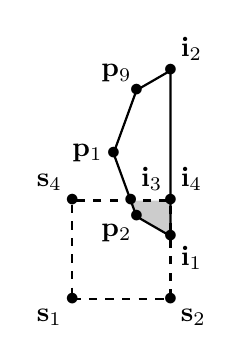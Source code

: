 \begin{tikzpicture}
\tikzstyle{tri} = [>=triangle 45]
\definecolor{Gray20}{rgb}{0.800,0.800,0.800}
\definecolor{Black}{rgb}{0.000,0.000,0.000}

\begin{scope}[Gray20,line width=0.8pt]
\coordinate (l2-p1-1) at (10.739,6.25);
\coordinate (l2-p1-2) at (10.813,6.048);
\coordinate (l2-p1-3) at (11.244,5.799);
\coordinate (l2-p1-4) at (11.244,6.25);
\fill (l2-p1-1) -- (l2-p1-2) -- (l2-p1-3) -- (l2-p1-4) -- cycle;
\end{scope}
\begin{scope}[Black,line width=0.8pt]
\coordinate (l2-p1-1) at (10.521,6.85);
\coordinate (l2-p1-2) at (10.813,6.048);
\coordinate (l2-p1-3) at (11.244,5.799);
\coordinate (l2-p1-4) at (11.244,7.901);
\coordinate (l2-p1-5) at (10.813,7.652);
\draw (l2-p1-1) -- (l2-p1-2) -- (l2-p1-3) -- (l2-p1-4) -- (l2-p1-5) -- cycle;
\end{scope}
\begin{scope}[Black,line width=0.8pt,dashed]
\coordinate (l4-p1-1) at (9.996,5.002);
\coordinate (l4-p1-2) at (11.244,5.002);
\coordinate (l4-p1-3) at (11.244,6.25);
\coordinate (l4-p1-4) at (9.996,6.25);
\draw (l4-p1-1) -- (l4-p1-2) -- (l4-p1-3) -- (l4-p1-4) -- cycle;
\end{scope}
\begin{scope}[Black,line width=0.8pt]
\coordinate (l1-p1) at (10.19,6.85);
\node at (l1-p1) {$\mathbf p_{1}$};
\coordinate (l1-p2) at (10.559,5.835);
\node at (l1-p2) {$\mathbf p_{2}$};
\coordinate (l1-p3) at (10.559,7.864);
\node at (l1-p3) {$\mathbf p_{9}$};
\coordinate (l1-p4) at (10.521,6.85);
\node at (l1-p4) {$\bullet$};
\coordinate (l1-p5) at (10.813,6.048);
\node at (l1-p5) {$\bullet$};
\coordinate (l1-p6) at (10.813,7.652);
\node at (l1-p6) {$\bullet$};
\end{scope}
\begin{scope}[Black,line width=0.8pt]
\node (l1-p1) at (9.996,5.002) {$\bullet$};
\node[below left] at (l1-p1) {$\mathbf s_{1}$};
\node (l1-p2) at (11.244,5.002) {$\bullet$};
\node[below right] at (l1-p2) {$\mathbf s_{2}$};
\node (l1-p3) at (9.996,6.25) {$\bullet$};
\node[above left] at (l1-p3) {$\mathbf s_{4}$};
\end{scope}
\begin{scope}[Black,line width=0.8pt]
\node (l1-p1) at (11.244,5.799) {$\bullet$};
\node[below right] at (l1-p1) {$\mathbf i_{1}$};
\node (l1-p2) at (11.244,7.901) {$\bullet$};
\node[above right] at (l1-p2) {$\mathbf i_{2}$};
\node (l1-p3) at (10.739,6.25) {$\bullet$};
\node[above right] at (l1-p3) {$\mathbf i_{3}$};
\node (l1-p4) at (11.244,6.25) {$\bullet$};
\node[above right] at (l1-p4) {$\mathbf i_{4}$};
\end{scope}
\end{tikzpicture}


